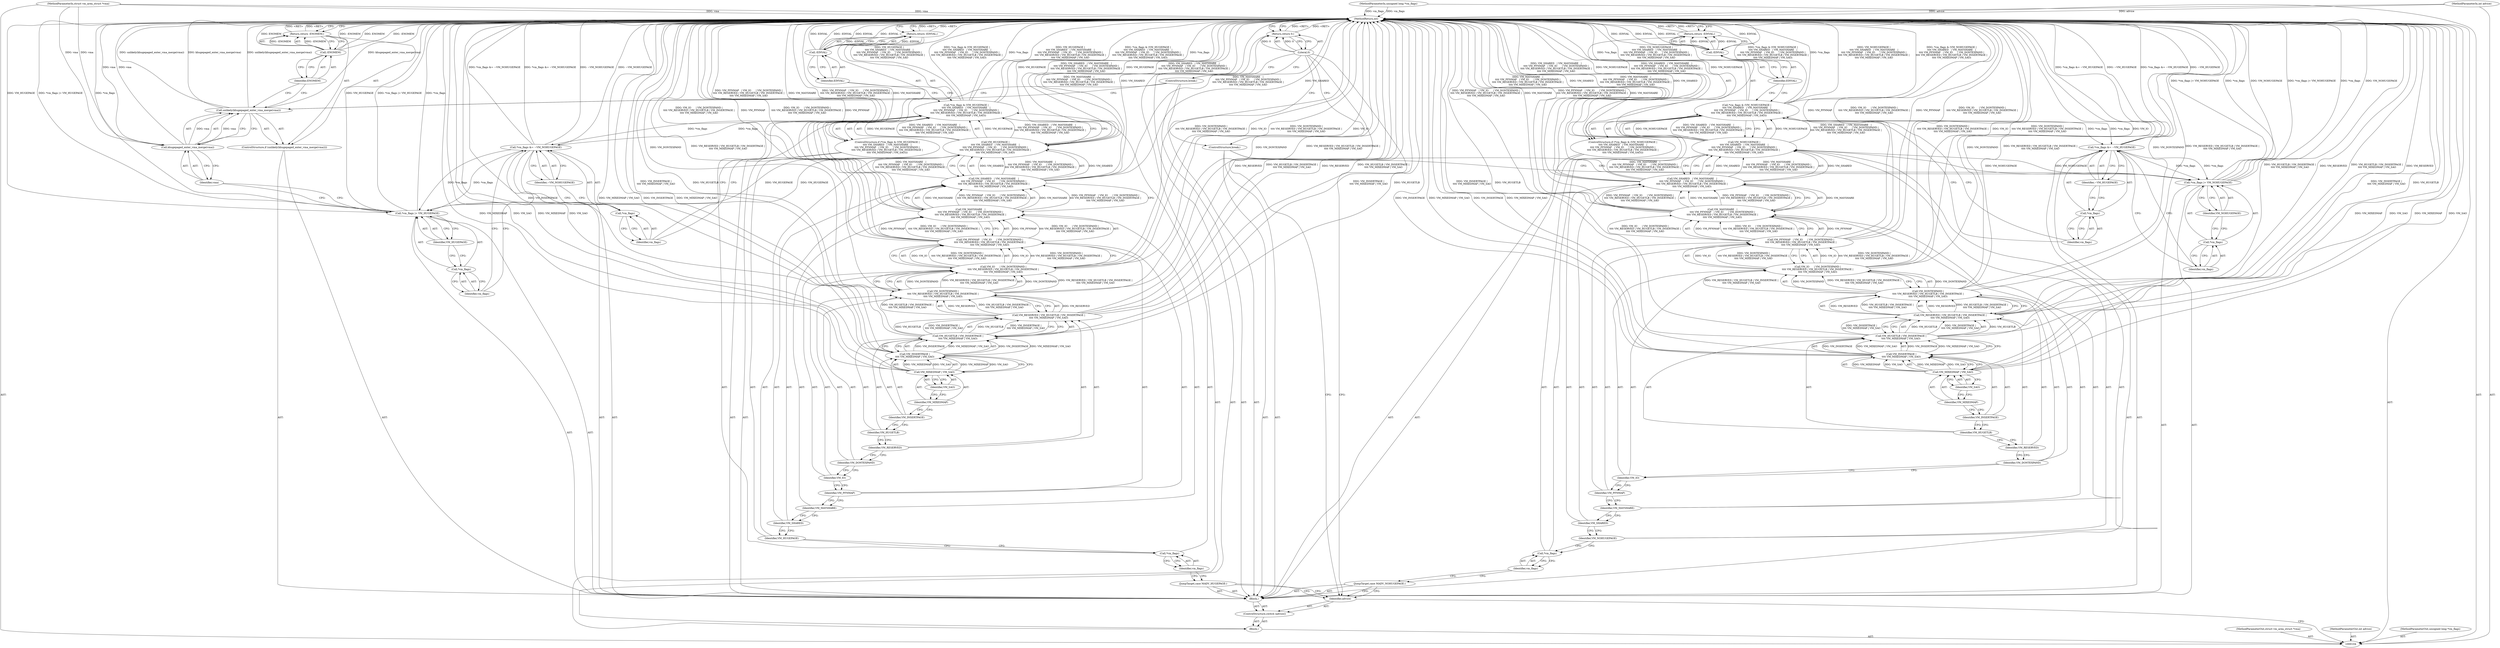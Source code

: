 digraph "1_linux_78f11a255749d09025f54d4e2df4fbcb031530e2_0" {
"1000197" [label="(MethodReturn,int)"];
"1000105" [label="(MethodParameterIn,struct vm_area_struct *vma)"];
"1000240" [label="(MethodParameterOut,struct vm_area_struct *vma)"];
"1000121" [label="(Call,VM_MAYSHARE   |\n\t\t\t\t VM_PFNMAP   | VM_IO      | VM_DONTEXPAND |\n\t\t\t\t VM_RESERVED | VM_HUGETLB | VM_INSERTPAGE |\n\t\t\t\t VM_MIXEDMAP | VM_SAO)"];
"1000122" [label="(Identifier,VM_MAYSHARE)"];
"1000119" [label="(Call,VM_SHARED   | VM_MAYSHARE   |\n\t\t\t\t VM_PFNMAP   | VM_IO      | VM_DONTEXPAND |\n\t\t\t\t VM_RESERVED | VM_HUGETLB | VM_INSERTPAGE |\n\t\t\t\t VM_MIXEDMAP | VM_SAO)"];
"1000120" [label="(Identifier,VM_SHARED)"];
"1000125" [label="(Call,VM_IO      | VM_DONTEXPAND |\n\t\t\t\t VM_RESERVED | VM_HUGETLB | VM_INSERTPAGE |\n\t\t\t\t VM_MIXEDMAP | VM_SAO)"];
"1000126" [label="(Identifier,VM_IO)"];
"1000127" [label="(Call,VM_DONTEXPAND |\n\t\t\t\t VM_RESERVED | VM_HUGETLB | VM_INSERTPAGE |\n\t\t\t\t VM_MIXEDMAP | VM_SAO)"];
"1000128" [label="(Identifier,VM_DONTEXPAND)"];
"1000123" [label="(Call,VM_PFNMAP   | VM_IO      | VM_DONTEXPAND |\n\t\t\t\t VM_RESERVED | VM_HUGETLB | VM_INSERTPAGE |\n\t\t\t\t VM_MIXEDMAP | VM_SAO)"];
"1000124" [label="(Identifier,VM_PFNMAP)"];
"1000131" [label="(Call,VM_HUGETLB | VM_INSERTPAGE |\n\t\t\t\t VM_MIXEDMAP | VM_SAO)"];
"1000132" [label="(Identifier,VM_HUGETLB)"];
"1000133" [label="(Call,VM_INSERTPAGE |\n\t\t\t\t VM_MIXEDMAP | VM_SAO)"];
"1000134" [label="(Identifier,VM_INSERTPAGE)"];
"1000129" [label="(Call,VM_RESERVED | VM_HUGETLB | VM_INSERTPAGE |\n\t\t\t\t VM_MIXEDMAP | VM_SAO)"];
"1000130" [label="(Identifier,VM_RESERVED)"];
"1000137" [label="(Identifier,VM_SAO)"];
"1000135" [label="(Call,VM_MIXEDMAP | VM_SAO)"];
"1000136" [label="(Identifier,VM_MIXEDMAP)"];
"1000139" [label="(Call,-EINVAL)"];
"1000140" [label="(Identifier,EINVAL)"];
"1000138" [label="(Return,return -EINVAL;)"];
"1000144" [label="(Identifier,~VM_NOHUGEPAGE)"];
"1000141" [label="(Call,*vm_flags &= ~VM_NOHUGEPAGE)"];
"1000142" [label="(Call,*vm_flags)"];
"1000143" [label="(Identifier,vm_flags)"];
"1000148" [label="(Identifier,VM_HUGEPAGE)"];
"1000145" [label="(Call,*vm_flags |= VM_HUGEPAGE)"];
"1000146" [label="(Call,*vm_flags)"];
"1000147" [label="(Identifier,vm_flags)"];
"1000107" [label="(MethodParameterIn,int advice)"];
"1000242" [label="(MethodParameterOut,int advice)"];
"1000106" [label="(MethodParameterIn,unsigned long *vm_flags)"];
"1000241" [label="(MethodParameterOut,unsigned long *vm_flags)"];
"1000151" [label="(Call,khugepaged_enter_vma_merge(vma))"];
"1000149" [label="(ControlStructure,if (unlikely(khugepaged_enter_vma_merge(vma))))"];
"1000152" [label="(Identifier,vma)"];
"1000150" [label="(Call,unlikely(khugepaged_enter_vma_merge(vma)))"];
"1000154" [label="(Call,-ENOMEM)"];
"1000155" [label="(Identifier,ENOMEM)"];
"1000153" [label="(Return,return -ENOMEM;)"];
"1000156" [label="(ControlStructure,break;)"];
"1000157" [label="(JumpTarget,case MADV_NOHUGEPAGE:)"];
"1000162" [label="(Call,VM_NOHUGEPAGE |\n\t\t\t\t VM_SHARED   | VM_MAYSHARE   |\n\t\t\t\t VM_PFNMAP   | VM_IO      | VM_DONTEXPAND |\n\t\t\t\t VM_RESERVED | VM_HUGETLB | VM_INSERTPAGE |\n\t\t\t\t VM_MIXEDMAP | VM_SAO)"];
"1000163" [label="(Identifier,VM_NOHUGEPAGE)"];
"1000158" [label="(ControlStructure,if (*vm_flags & (VM_NOHUGEPAGE |\n\t\t\t\t VM_SHARED   | VM_MAYSHARE   |\n\t\t\t\t VM_PFNMAP   | VM_IO      | VM_DONTEXPAND |\n\t\t\t\t VM_RESERVED | VM_HUGETLB | VM_INSERTPAGE |\n\t\t\t\t VM_MIXEDMAP | VM_SAO)))"];
"1000159" [label="(Call,*vm_flags & (VM_NOHUGEPAGE |\n\t\t\t\t VM_SHARED   | VM_MAYSHARE   |\n\t\t\t\t VM_PFNMAP   | VM_IO      | VM_DONTEXPAND |\n\t\t\t\t VM_RESERVED | VM_HUGETLB | VM_INSERTPAGE |\n\t\t\t\t VM_MIXEDMAP | VM_SAO))"];
"1000160" [label="(Call,*vm_flags)"];
"1000161" [label="(Identifier,vm_flags)"];
"1000108" [label="(Block,)"];
"1000166" [label="(Call,VM_MAYSHARE   |\n\t\t\t\t VM_PFNMAP   | VM_IO      | VM_DONTEXPAND |\n\t\t\t\t VM_RESERVED | VM_HUGETLB | VM_INSERTPAGE |\n\t\t\t\t VM_MIXEDMAP | VM_SAO)"];
"1000167" [label="(Identifier,VM_MAYSHARE)"];
"1000164" [label="(Call,VM_SHARED   | VM_MAYSHARE   |\n\t\t\t\t VM_PFNMAP   | VM_IO      | VM_DONTEXPAND |\n\t\t\t\t VM_RESERVED | VM_HUGETLB | VM_INSERTPAGE |\n\t\t\t\t VM_MIXEDMAP | VM_SAO)"];
"1000165" [label="(Identifier,VM_SHARED)"];
"1000170" [label="(Call,VM_IO      | VM_DONTEXPAND |\n\t\t\t\t VM_RESERVED | VM_HUGETLB | VM_INSERTPAGE |\n\t\t\t\t VM_MIXEDMAP | VM_SAO)"];
"1000171" [label="(Identifier,VM_IO)"];
"1000172" [label="(Call,VM_DONTEXPAND |\n\t\t\t\t VM_RESERVED | VM_HUGETLB | VM_INSERTPAGE |\n\t\t\t\t VM_MIXEDMAP | VM_SAO)"];
"1000173" [label="(Identifier,VM_DONTEXPAND)"];
"1000168" [label="(Call,VM_PFNMAP   | VM_IO      | VM_DONTEXPAND |\n\t\t\t\t VM_RESERVED | VM_HUGETLB | VM_INSERTPAGE |\n\t\t\t\t VM_MIXEDMAP | VM_SAO)"];
"1000169" [label="(Identifier,VM_PFNMAP)"];
"1000176" [label="(Call,VM_HUGETLB | VM_INSERTPAGE |\n\t\t\t\t VM_MIXEDMAP | VM_SAO)"];
"1000177" [label="(Identifier,VM_HUGETLB)"];
"1000178" [label="(Call,VM_INSERTPAGE |\n\t\t\t\t VM_MIXEDMAP | VM_SAO)"];
"1000179" [label="(Identifier,VM_INSERTPAGE)"];
"1000174" [label="(Call,VM_RESERVED | VM_HUGETLB | VM_INSERTPAGE |\n\t\t\t\t VM_MIXEDMAP | VM_SAO)"];
"1000175" [label="(Identifier,VM_RESERVED)"];
"1000182" [label="(Identifier,VM_SAO)"];
"1000180" [label="(Call,VM_MIXEDMAP | VM_SAO)"];
"1000181" [label="(Identifier,VM_MIXEDMAP)"];
"1000184" [label="(Call,-EINVAL)"];
"1000185" [label="(Identifier,EINVAL)"];
"1000183" [label="(Return,return -EINVAL;)"];
"1000189" [label="(Identifier,~VM_HUGEPAGE)"];
"1000186" [label="(Call,*vm_flags &= ~VM_HUGEPAGE)"];
"1000187" [label="(Call,*vm_flags)"];
"1000188" [label="(Identifier,vm_flags)"];
"1000193" [label="(Identifier,VM_NOHUGEPAGE)"];
"1000190" [label="(Call,*vm_flags |= VM_NOHUGEPAGE)"];
"1000191" [label="(Call,*vm_flags)"];
"1000192" [label="(Identifier,vm_flags)"];
"1000109" [label="(ControlStructure,switch (advice))"];
"1000111" [label="(Block,)"];
"1000110" [label="(Identifier,advice)"];
"1000194" [label="(ControlStructure,break;)"];
"1000195" [label="(Return,return 0;)"];
"1000196" [label="(Literal,0)"];
"1000112" [label="(JumpTarget,case MADV_HUGEPAGE:)"];
"1000117" [label="(Call,VM_HUGEPAGE |\n\t\t\t\t VM_SHARED   | VM_MAYSHARE   |\n\t\t\t\t VM_PFNMAP   | VM_IO      | VM_DONTEXPAND |\n\t\t\t\t VM_RESERVED | VM_HUGETLB | VM_INSERTPAGE |\n\t\t\t\t VM_MIXEDMAP | VM_SAO)"];
"1000118" [label="(Identifier,VM_HUGEPAGE)"];
"1000113" [label="(ControlStructure,if (*vm_flags & (VM_HUGEPAGE |\n\t\t\t\t VM_SHARED   | VM_MAYSHARE   |\n\t\t\t\t VM_PFNMAP   | VM_IO      | VM_DONTEXPAND |\n\t\t\t\t VM_RESERVED | VM_HUGETLB | VM_INSERTPAGE |\n\t\t\t\t VM_MIXEDMAP | VM_SAO)))"];
"1000114" [label="(Call,*vm_flags & (VM_HUGEPAGE |\n\t\t\t\t VM_SHARED   | VM_MAYSHARE   |\n\t\t\t\t VM_PFNMAP   | VM_IO      | VM_DONTEXPAND |\n\t\t\t\t VM_RESERVED | VM_HUGETLB | VM_INSERTPAGE |\n\t\t\t\t VM_MIXEDMAP | VM_SAO))"];
"1000115" [label="(Call,*vm_flags)"];
"1000116" [label="(Identifier,vm_flags)"];
"1000197" -> "1000104"  [label="AST: "];
"1000197" -> "1000138"  [label="CFG: "];
"1000197" -> "1000153"  [label="CFG: "];
"1000197" -> "1000183"  [label="CFG: "];
"1000197" -> "1000195"  [label="CFG: "];
"1000153" -> "1000197"  [label="DDG: <RET>"];
"1000170" -> "1000197"  [label="DDG: VM_DONTEXPAND |\n\t\t\t\t VM_RESERVED | VM_HUGETLB | VM_INSERTPAGE |\n\t\t\t\t VM_MIXEDMAP | VM_SAO"];
"1000170" -> "1000197"  [label="DDG: VM_IO"];
"1000123" -> "1000197"  [label="DDG: VM_IO      | VM_DONTEXPAND |\n\t\t\t\t VM_RESERVED | VM_HUGETLB | VM_INSERTPAGE |\n\t\t\t\t VM_MIXEDMAP | VM_SAO"];
"1000123" -> "1000197"  [label="DDG: VM_PFNMAP"];
"1000184" -> "1000197"  [label="DDG: EINVAL"];
"1000184" -> "1000197"  [label="DDG: -EINVAL"];
"1000178" -> "1000197"  [label="DDG: VM_INSERTPAGE"];
"1000178" -> "1000197"  [label="DDG: VM_MIXEDMAP | VM_SAO"];
"1000105" -> "1000197"  [label="DDG: vma"];
"1000180" -> "1000197"  [label="DDG: VM_MIXEDMAP"];
"1000180" -> "1000197"  [label="DDG: VM_SAO"];
"1000125" -> "1000197"  [label="DDG: VM_DONTEXPAND |\n\t\t\t\t VM_RESERVED | VM_HUGETLB | VM_INSERTPAGE |\n\t\t\t\t VM_MIXEDMAP | VM_SAO"];
"1000125" -> "1000197"  [label="DDG: VM_IO"];
"1000117" -> "1000197"  [label="DDG: VM_HUGEPAGE"];
"1000117" -> "1000197"  [label="DDG: VM_SHARED   | VM_MAYSHARE   |\n\t\t\t\t VM_PFNMAP   | VM_IO      | VM_DONTEXPAND |\n\t\t\t\t VM_RESERVED | VM_HUGETLB | VM_INSERTPAGE |\n\t\t\t\t VM_MIXEDMAP | VM_SAO"];
"1000131" -> "1000197"  [label="DDG: VM_INSERTPAGE |\n\t\t\t\t VM_MIXEDMAP | VM_SAO"];
"1000131" -> "1000197"  [label="DDG: VM_HUGETLB"];
"1000154" -> "1000197"  [label="DDG: -ENOMEM"];
"1000154" -> "1000197"  [label="DDG: ENOMEM"];
"1000127" -> "1000197"  [label="DDG: VM_DONTEXPAND"];
"1000127" -> "1000197"  [label="DDG: VM_RESERVED | VM_HUGETLB | VM_INSERTPAGE |\n\t\t\t\t VM_MIXEDMAP | VM_SAO"];
"1000176" -> "1000197"  [label="DDG: VM_INSERTPAGE |\n\t\t\t\t VM_MIXEDMAP | VM_SAO"];
"1000176" -> "1000197"  [label="DDG: VM_HUGETLB"];
"1000159" -> "1000197"  [label="DDG: *vm_flags & (VM_NOHUGEPAGE |\n\t\t\t\t VM_SHARED   | VM_MAYSHARE   |\n\t\t\t\t VM_PFNMAP   | VM_IO      | VM_DONTEXPAND |\n\t\t\t\t VM_RESERVED | VM_HUGETLB | VM_INSERTPAGE |\n\t\t\t\t VM_MIXEDMAP | VM_SAO)"];
"1000159" -> "1000197"  [label="DDG: *vm_flags"];
"1000159" -> "1000197"  [label="DDG: VM_NOHUGEPAGE |\n\t\t\t\t VM_SHARED   | VM_MAYSHARE   |\n\t\t\t\t VM_PFNMAP   | VM_IO      | VM_DONTEXPAND |\n\t\t\t\t VM_RESERVED | VM_HUGETLB | VM_INSERTPAGE |\n\t\t\t\t VM_MIXEDMAP | VM_SAO"];
"1000114" -> "1000197"  [label="DDG: VM_HUGEPAGE |\n\t\t\t\t VM_SHARED   | VM_MAYSHARE   |\n\t\t\t\t VM_PFNMAP   | VM_IO      | VM_DONTEXPAND |\n\t\t\t\t VM_RESERVED | VM_HUGETLB | VM_INSERTPAGE |\n\t\t\t\t VM_MIXEDMAP | VM_SAO"];
"1000114" -> "1000197"  [label="DDG: *vm_flags & (VM_HUGEPAGE |\n\t\t\t\t VM_SHARED   | VM_MAYSHARE   |\n\t\t\t\t VM_PFNMAP   | VM_IO      | VM_DONTEXPAND |\n\t\t\t\t VM_RESERVED | VM_HUGETLB | VM_INSERTPAGE |\n\t\t\t\t VM_MIXEDMAP | VM_SAO)"];
"1000114" -> "1000197"  [label="DDG: *vm_flags"];
"1000166" -> "1000197"  [label="DDG: VM_PFNMAP   | VM_IO      | VM_DONTEXPAND |\n\t\t\t\t VM_RESERVED | VM_HUGETLB | VM_INSERTPAGE |\n\t\t\t\t VM_MIXEDMAP | VM_SAO"];
"1000166" -> "1000197"  [label="DDG: VM_MAYSHARE"];
"1000129" -> "1000197"  [label="DDG: VM_RESERVED"];
"1000129" -> "1000197"  [label="DDG: VM_HUGETLB | VM_INSERTPAGE |\n\t\t\t\t VM_MIXEDMAP | VM_SAO"];
"1000162" -> "1000197"  [label="DDG: VM_SHARED   | VM_MAYSHARE   |\n\t\t\t\t VM_PFNMAP   | VM_IO      | VM_DONTEXPAND |\n\t\t\t\t VM_RESERVED | VM_HUGETLB | VM_INSERTPAGE |\n\t\t\t\t VM_MIXEDMAP | VM_SAO"];
"1000162" -> "1000197"  [label="DDG: VM_NOHUGEPAGE"];
"1000186" -> "1000197"  [label="DDG: *vm_flags &= ~VM_HUGEPAGE"];
"1000186" -> "1000197"  [label="DDG: ~VM_HUGEPAGE"];
"1000107" -> "1000197"  [label="DDG: advice"];
"1000150" -> "1000197"  [label="DDG: khugepaged_enter_vma_merge(vma)"];
"1000150" -> "1000197"  [label="DDG: unlikely(khugepaged_enter_vma_merge(vma))"];
"1000168" -> "1000197"  [label="DDG: VM_PFNMAP"];
"1000168" -> "1000197"  [label="DDG: VM_IO      | VM_DONTEXPAND |\n\t\t\t\t VM_RESERVED | VM_HUGETLB | VM_INSERTPAGE |\n\t\t\t\t VM_MIXEDMAP | VM_SAO"];
"1000190" -> "1000197"  [label="DDG: *vm_flags |= VM_NOHUGEPAGE"];
"1000190" -> "1000197"  [label="DDG: *vm_flags"];
"1000190" -> "1000197"  [label="DDG: VM_NOHUGEPAGE"];
"1000121" -> "1000197"  [label="DDG: VM_PFNMAP   | VM_IO      | VM_DONTEXPAND |\n\t\t\t\t VM_RESERVED | VM_HUGETLB | VM_INSERTPAGE |\n\t\t\t\t VM_MIXEDMAP | VM_SAO"];
"1000121" -> "1000197"  [label="DDG: VM_MAYSHARE"];
"1000141" -> "1000197"  [label="DDG: *vm_flags &= ~VM_NOHUGEPAGE"];
"1000141" -> "1000197"  [label="DDG: ~VM_NOHUGEPAGE"];
"1000139" -> "1000197"  [label="DDG: -EINVAL"];
"1000139" -> "1000197"  [label="DDG: EINVAL"];
"1000164" -> "1000197"  [label="DDG: VM_MAYSHARE   |\n\t\t\t\t VM_PFNMAP   | VM_IO      | VM_DONTEXPAND |\n\t\t\t\t VM_RESERVED | VM_HUGETLB | VM_INSERTPAGE |\n\t\t\t\t VM_MIXEDMAP | VM_SAO"];
"1000164" -> "1000197"  [label="DDG: VM_SHARED"];
"1000151" -> "1000197"  [label="DDG: vma"];
"1000133" -> "1000197"  [label="DDG: VM_INSERTPAGE"];
"1000133" -> "1000197"  [label="DDG: VM_MIXEDMAP | VM_SAO"];
"1000119" -> "1000197"  [label="DDG: VM_MAYSHARE   |\n\t\t\t\t VM_PFNMAP   | VM_IO      | VM_DONTEXPAND |\n\t\t\t\t VM_RESERVED | VM_HUGETLB | VM_INSERTPAGE |\n\t\t\t\t VM_MIXEDMAP | VM_SAO"];
"1000119" -> "1000197"  [label="DDG: VM_SHARED"];
"1000145" -> "1000197"  [label="DDG: VM_HUGEPAGE"];
"1000145" -> "1000197"  [label="DDG: *vm_flags |= VM_HUGEPAGE"];
"1000145" -> "1000197"  [label="DDG: *vm_flags"];
"1000174" -> "1000197"  [label="DDG: VM_HUGETLB | VM_INSERTPAGE |\n\t\t\t\t VM_MIXEDMAP | VM_SAO"];
"1000174" -> "1000197"  [label="DDG: VM_RESERVED"];
"1000172" -> "1000197"  [label="DDG: VM_DONTEXPAND"];
"1000172" -> "1000197"  [label="DDG: VM_RESERVED | VM_HUGETLB | VM_INSERTPAGE |\n\t\t\t\t VM_MIXEDMAP | VM_SAO"];
"1000135" -> "1000197"  [label="DDG: VM_MIXEDMAP"];
"1000135" -> "1000197"  [label="DDG: VM_SAO"];
"1000106" -> "1000197"  [label="DDG: vm_flags"];
"1000183" -> "1000197"  [label="DDG: <RET>"];
"1000138" -> "1000197"  [label="DDG: <RET>"];
"1000195" -> "1000197"  [label="DDG: <RET>"];
"1000105" -> "1000104"  [label="AST: "];
"1000105" -> "1000197"  [label="DDG: vma"];
"1000105" -> "1000151"  [label="DDG: vma"];
"1000240" -> "1000104"  [label="AST: "];
"1000121" -> "1000119"  [label="AST: "];
"1000121" -> "1000123"  [label="CFG: "];
"1000122" -> "1000121"  [label="AST: "];
"1000123" -> "1000121"  [label="AST: "];
"1000119" -> "1000121"  [label="CFG: "];
"1000121" -> "1000197"  [label="DDG: VM_PFNMAP   | VM_IO      | VM_DONTEXPAND |\n\t\t\t\t VM_RESERVED | VM_HUGETLB | VM_INSERTPAGE |\n\t\t\t\t VM_MIXEDMAP | VM_SAO"];
"1000121" -> "1000197"  [label="DDG: VM_MAYSHARE"];
"1000121" -> "1000119"  [label="DDG: VM_MAYSHARE"];
"1000121" -> "1000119"  [label="DDG: VM_PFNMAP   | VM_IO      | VM_DONTEXPAND |\n\t\t\t\t VM_RESERVED | VM_HUGETLB | VM_INSERTPAGE |\n\t\t\t\t VM_MIXEDMAP | VM_SAO"];
"1000123" -> "1000121"  [label="DDG: VM_PFNMAP"];
"1000123" -> "1000121"  [label="DDG: VM_IO      | VM_DONTEXPAND |\n\t\t\t\t VM_RESERVED | VM_HUGETLB | VM_INSERTPAGE |\n\t\t\t\t VM_MIXEDMAP | VM_SAO"];
"1000122" -> "1000121"  [label="AST: "];
"1000122" -> "1000120"  [label="CFG: "];
"1000124" -> "1000122"  [label="CFG: "];
"1000119" -> "1000117"  [label="AST: "];
"1000119" -> "1000121"  [label="CFG: "];
"1000120" -> "1000119"  [label="AST: "];
"1000121" -> "1000119"  [label="AST: "];
"1000117" -> "1000119"  [label="CFG: "];
"1000119" -> "1000197"  [label="DDG: VM_MAYSHARE   |\n\t\t\t\t VM_PFNMAP   | VM_IO      | VM_DONTEXPAND |\n\t\t\t\t VM_RESERVED | VM_HUGETLB | VM_INSERTPAGE |\n\t\t\t\t VM_MIXEDMAP | VM_SAO"];
"1000119" -> "1000197"  [label="DDG: VM_SHARED"];
"1000119" -> "1000117"  [label="DDG: VM_SHARED"];
"1000119" -> "1000117"  [label="DDG: VM_MAYSHARE   |\n\t\t\t\t VM_PFNMAP   | VM_IO      | VM_DONTEXPAND |\n\t\t\t\t VM_RESERVED | VM_HUGETLB | VM_INSERTPAGE |\n\t\t\t\t VM_MIXEDMAP | VM_SAO"];
"1000121" -> "1000119"  [label="DDG: VM_MAYSHARE"];
"1000121" -> "1000119"  [label="DDG: VM_PFNMAP   | VM_IO      | VM_DONTEXPAND |\n\t\t\t\t VM_RESERVED | VM_HUGETLB | VM_INSERTPAGE |\n\t\t\t\t VM_MIXEDMAP | VM_SAO"];
"1000120" -> "1000119"  [label="AST: "];
"1000120" -> "1000118"  [label="CFG: "];
"1000122" -> "1000120"  [label="CFG: "];
"1000125" -> "1000123"  [label="AST: "];
"1000125" -> "1000127"  [label="CFG: "];
"1000126" -> "1000125"  [label="AST: "];
"1000127" -> "1000125"  [label="AST: "];
"1000123" -> "1000125"  [label="CFG: "];
"1000125" -> "1000197"  [label="DDG: VM_DONTEXPAND |\n\t\t\t\t VM_RESERVED | VM_HUGETLB | VM_INSERTPAGE |\n\t\t\t\t VM_MIXEDMAP | VM_SAO"];
"1000125" -> "1000197"  [label="DDG: VM_IO"];
"1000125" -> "1000123"  [label="DDG: VM_IO"];
"1000125" -> "1000123"  [label="DDG: VM_DONTEXPAND |\n\t\t\t\t VM_RESERVED | VM_HUGETLB | VM_INSERTPAGE |\n\t\t\t\t VM_MIXEDMAP | VM_SAO"];
"1000127" -> "1000125"  [label="DDG: VM_DONTEXPAND"];
"1000127" -> "1000125"  [label="DDG: VM_RESERVED | VM_HUGETLB | VM_INSERTPAGE |\n\t\t\t\t VM_MIXEDMAP | VM_SAO"];
"1000126" -> "1000125"  [label="AST: "];
"1000126" -> "1000124"  [label="CFG: "];
"1000128" -> "1000126"  [label="CFG: "];
"1000127" -> "1000125"  [label="AST: "];
"1000127" -> "1000129"  [label="CFG: "];
"1000128" -> "1000127"  [label="AST: "];
"1000129" -> "1000127"  [label="AST: "];
"1000125" -> "1000127"  [label="CFG: "];
"1000127" -> "1000197"  [label="DDG: VM_DONTEXPAND"];
"1000127" -> "1000197"  [label="DDG: VM_RESERVED | VM_HUGETLB | VM_INSERTPAGE |\n\t\t\t\t VM_MIXEDMAP | VM_SAO"];
"1000127" -> "1000125"  [label="DDG: VM_DONTEXPAND"];
"1000127" -> "1000125"  [label="DDG: VM_RESERVED | VM_HUGETLB | VM_INSERTPAGE |\n\t\t\t\t VM_MIXEDMAP | VM_SAO"];
"1000129" -> "1000127"  [label="DDG: VM_RESERVED"];
"1000129" -> "1000127"  [label="DDG: VM_HUGETLB | VM_INSERTPAGE |\n\t\t\t\t VM_MIXEDMAP | VM_SAO"];
"1000128" -> "1000127"  [label="AST: "];
"1000128" -> "1000126"  [label="CFG: "];
"1000130" -> "1000128"  [label="CFG: "];
"1000123" -> "1000121"  [label="AST: "];
"1000123" -> "1000125"  [label="CFG: "];
"1000124" -> "1000123"  [label="AST: "];
"1000125" -> "1000123"  [label="AST: "];
"1000121" -> "1000123"  [label="CFG: "];
"1000123" -> "1000197"  [label="DDG: VM_IO      | VM_DONTEXPAND |\n\t\t\t\t VM_RESERVED | VM_HUGETLB | VM_INSERTPAGE |\n\t\t\t\t VM_MIXEDMAP | VM_SAO"];
"1000123" -> "1000197"  [label="DDG: VM_PFNMAP"];
"1000123" -> "1000121"  [label="DDG: VM_PFNMAP"];
"1000123" -> "1000121"  [label="DDG: VM_IO      | VM_DONTEXPAND |\n\t\t\t\t VM_RESERVED | VM_HUGETLB | VM_INSERTPAGE |\n\t\t\t\t VM_MIXEDMAP | VM_SAO"];
"1000125" -> "1000123"  [label="DDG: VM_IO"];
"1000125" -> "1000123"  [label="DDG: VM_DONTEXPAND |\n\t\t\t\t VM_RESERVED | VM_HUGETLB | VM_INSERTPAGE |\n\t\t\t\t VM_MIXEDMAP | VM_SAO"];
"1000124" -> "1000123"  [label="AST: "];
"1000124" -> "1000122"  [label="CFG: "];
"1000126" -> "1000124"  [label="CFG: "];
"1000131" -> "1000129"  [label="AST: "];
"1000131" -> "1000133"  [label="CFG: "];
"1000132" -> "1000131"  [label="AST: "];
"1000133" -> "1000131"  [label="AST: "];
"1000129" -> "1000131"  [label="CFG: "];
"1000131" -> "1000197"  [label="DDG: VM_INSERTPAGE |\n\t\t\t\t VM_MIXEDMAP | VM_SAO"];
"1000131" -> "1000197"  [label="DDG: VM_HUGETLB"];
"1000131" -> "1000129"  [label="DDG: VM_HUGETLB"];
"1000131" -> "1000129"  [label="DDG: VM_INSERTPAGE |\n\t\t\t\t VM_MIXEDMAP | VM_SAO"];
"1000133" -> "1000131"  [label="DDG: VM_INSERTPAGE"];
"1000133" -> "1000131"  [label="DDG: VM_MIXEDMAP | VM_SAO"];
"1000132" -> "1000131"  [label="AST: "];
"1000132" -> "1000130"  [label="CFG: "];
"1000134" -> "1000132"  [label="CFG: "];
"1000133" -> "1000131"  [label="AST: "];
"1000133" -> "1000135"  [label="CFG: "];
"1000134" -> "1000133"  [label="AST: "];
"1000135" -> "1000133"  [label="AST: "];
"1000131" -> "1000133"  [label="CFG: "];
"1000133" -> "1000197"  [label="DDG: VM_INSERTPAGE"];
"1000133" -> "1000197"  [label="DDG: VM_MIXEDMAP | VM_SAO"];
"1000133" -> "1000131"  [label="DDG: VM_INSERTPAGE"];
"1000133" -> "1000131"  [label="DDG: VM_MIXEDMAP | VM_SAO"];
"1000135" -> "1000133"  [label="DDG: VM_MIXEDMAP"];
"1000135" -> "1000133"  [label="DDG: VM_SAO"];
"1000134" -> "1000133"  [label="AST: "];
"1000134" -> "1000132"  [label="CFG: "];
"1000136" -> "1000134"  [label="CFG: "];
"1000129" -> "1000127"  [label="AST: "];
"1000129" -> "1000131"  [label="CFG: "];
"1000130" -> "1000129"  [label="AST: "];
"1000131" -> "1000129"  [label="AST: "];
"1000127" -> "1000129"  [label="CFG: "];
"1000129" -> "1000197"  [label="DDG: VM_RESERVED"];
"1000129" -> "1000197"  [label="DDG: VM_HUGETLB | VM_INSERTPAGE |\n\t\t\t\t VM_MIXEDMAP | VM_SAO"];
"1000129" -> "1000127"  [label="DDG: VM_RESERVED"];
"1000129" -> "1000127"  [label="DDG: VM_HUGETLB | VM_INSERTPAGE |\n\t\t\t\t VM_MIXEDMAP | VM_SAO"];
"1000131" -> "1000129"  [label="DDG: VM_HUGETLB"];
"1000131" -> "1000129"  [label="DDG: VM_INSERTPAGE |\n\t\t\t\t VM_MIXEDMAP | VM_SAO"];
"1000130" -> "1000129"  [label="AST: "];
"1000130" -> "1000128"  [label="CFG: "];
"1000132" -> "1000130"  [label="CFG: "];
"1000137" -> "1000135"  [label="AST: "];
"1000137" -> "1000136"  [label="CFG: "];
"1000135" -> "1000137"  [label="CFG: "];
"1000135" -> "1000133"  [label="AST: "];
"1000135" -> "1000137"  [label="CFG: "];
"1000136" -> "1000135"  [label="AST: "];
"1000137" -> "1000135"  [label="AST: "];
"1000133" -> "1000135"  [label="CFG: "];
"1000135" -> "1000197"  [label="DDG: VM_MIXEDMAP"];
"1000135" -> "1000197"  [label="DDG: VM_SAO"];
"1000135" -> "1000133"  [label="DDG: VM_MIXEDMAP"];
"1000135" -> "1000133"  [label="DDG: VM_SAO"];
"1000136" -> "1000135"  [label="AST: "];
"1000136" -> "1000134"  [label="CFG: "];
"1000137" -> "1000136"  [label="CFG: "];
"1000139" -> "1000138"  [label="AST: "];
"1000139" -> "1000140"  [label="CFG: "];
"1000140" -> "1000139"  [label="AST: "];
"1000138" -> "1000139"  [label="CFG: "];
"1000139" -> "1000197"  [label="DDG: -EINVAL"];
"1000139" -> "1000197"  [label="DDG: EINVAL"];
"1000139" -> "1000138"  [label="DDG: -EINVAL"];
"1000140" -> "1000139"  [label="AST: "];
"1000140" -> "1000114"  [label="CFG: "];
"1000139" -> "1000140"  [label="CFG: "];
"1000138" -> "1000113"  [label="AST: "];
"1000138" -> "1000139"  [label="CFG: "];
"1000139" -> "1000138"  [label="AST: "];
"1000197" -> "1000138"  [label="CFG: "];
"1000138" -> "1000197"  [label="DDG: <RET>"];
"1000139" -> "1000138"  [label="DDG: -EINVAL"];
"1000144" -> "1000141"  [label="AST: "];
"1000144" -> "1000142"  [label="CFG: "];
"1000141" -> "1000144"  [label="CFG: "];
"1000141" -> "1000111"  [label="AST: "];
"1000141" -> "1000144"  [label="CFG: "];
"1000142" -> "1000141"  [label="AST: "];
"1000144" -> "1000141"  [label="AST: "];
"1000147" -> "1000141"  [label="CFG: "];
"1000141" -> "1000197"  [label="DDG: *vm_flags &= ~VM_NOHUGEPAGE"];
"1000141" -> "1000197"  [label="DDG: ~VM_NOHUGEPAGE"];
"1000114" -> "1000141"  [label="DDG: *vm_flags"];
"1000141" -> "1000145"  [label="DDG: *vm_flags"];
"1000142" -> "1000141"  [label="AST: "];
"1000142" -> "1000143"  [label="CFG: "];
"1000143" -> "1000142"  [label="AST: "];
"1000144" -> "1000142"  [label="CFG: "];
"1000143" -> "1000142"  [label="AST: "];
"1000143" -> "1000114"  [label="CFG: "];
"1000142" -> "1000143"  [label="CFG: "];
"1000148" -> "1000145"  [label="AST: "];
"1000148" -> "1000146"  [label="CFG: "];
"1000145" -> "1000148"  [label="CFG: "];
"1000145" -> "1000111"  [label="AST: "];
"1000145" -> "1000148"  [label="CFG: "];
"1000146" -> "1000145"  [label="AST: "];
"1000148" -> "1000145"  [label="AST: "];
"1000152" -> "1000145"  [label="CFG: "];
"1000145" -> "1000197"  [label="DDG: VM_HUGEPAGE"];
"1000145" -> "1000197"  [label="DDG: *vm_flags |= VM_HUGEPAGE"];
"1000145" -> "1000197"  [label="DDG: *vm_flags"];
"1000141" -> "1000145"  [label="DDG: *vm_flags"];
"1000117" -> "1000145"  [label="DDG: VM_HUGEPAGE"];
"1000146" -> "1000145"  [label="AST: "];
"1000146" -> "1000147"  [label="CFG: "];
"1000147" -> "1000146"  [label="AST: "];
"1000148" -> "1000146"  [label="CFG: "];
"1000147" -> "1000146"  [label="AST: "];
"1000147" -> "1000141"  [label="CFG: "];
"1000146" -> "1000147"  [label="CFG: "];
"1000107" -> "1000104"  [label="AST: "];
"1000107" -> "1000197"  [label="DDG: advice"];
"1000242" -> "1000104"  [label="AST: "];
"1000106" -> "1000104"  [label="AST: "];
"1000106" -> "1000197"  [label="DDG: vm_flags"];
"1000241" -> "1000104"  [label="AST: "];
"1000151" -> "1000150"  [label="AST: "];
"1000151" -> "1000152"  [label="CFG: "];
"1000152" -> "1000151"  [label="AST: "];
"1000150" -> "1000151"  [label="CFG: "];
"1000151" -> "1000197"  [label="DDG: vma"];
"1000151" -> "1000150"  [label="DDG: vma"];
"1000105" -> "1000151"  [label="DDG: vma"];
"1000149" -> "1000111"  [label="AST: "];
"1000150" -> "1000149"  [label="AST: "];
"1000153" -> "1000149"  [label="AST: "];
"1000152" -> "1000151"  [label="AST: "];
"1000152" -> "1000145"  [label="CFG: "];
"1000151" -> "1000152"  [label="CFG: "];
"1000150" -> "1000149"  [label="AST: "];
"1000150" -> "1000151"  [label="CFG: "];
"1000151" -> "1000150"  [label="AST: "];
"1000155" -> "1000150"  [label="CFG: "];
"1000156" -> "1000150"  [label="CFG: "];
"1000150" -> "1000197"  [label="DDG: khugepaged_enter_vma_merge(vma)"];
"1000150" -> "1000197"  [label="DDG: unlikely(khugepaged_enter_vma_merge(vma))"];
"1000151" -> "1000150"  [label="DDG: vma"];
"1000154" -> "1000153"  [label="AST: "];
"1000154" -> "1000155"  [label="CFG: "];
"1000155" -> "1000154"  [label="AST: "];
"1000153" -> "1000154"  [label="CFG: "];
"1000154" -> "1000197"  [label="DDG: -ENOMEM"];
"1000154" -> "1000197"  [label="DDG: ENOMEM"];
"1000154" -> "1000153"  [label="DDG: -ENOMEM"];
"1000155" -> "1000154"  [label="AST: "];
"1000155" -> "1000150"  [label="CFG: "];
"1000154" -> "1000155"  [label="CFG: "];
"1000153" -> "1000149"  [label="AST: "];
"1000153" -> "1000154"  [label="CFG: "];
"1000154" -> "1000153"  [label="AST: "];
"1000197" -> "1000153"  [label="CFG: "];
"1000153" -> "1000197"  [label="DDG: <RET>"];
"1000154" -> "1000153"  [label="DDG: -ENOMEM"];
"1000156" -> "1000111"  [label="AST: "];
"1000156" -> "1000150"  [label="CFG: "];
"1000196" -> "1000156"  [label="CFG: "];
"1000157" -> "1000111"  [label="AST: "];
"1000157" -> "1000110"  [label="CFG: "];
"1000161" -> "1000157"  [label="CFG: "];
"1000162" -> "1000159"  [label="AST: "];
"1000162" -> "1000164"  [label="CFG: "];
"1000163" -> "1000162"  [label="AST: "];
"1000164" -> "1000162"  [label="AST: "];
"1000159" -> "1000162"  [label="CFG: "];
"1000162" -> "1000197"  [label="DDG: VM_SHARED   | VM_MAYSHARE   |\n\t\t\t\t VM_PFNMAP   | VM_IO      | VM_DONTEXPAND |\n\t\t\t\t VM_RESERVED | VM_HUGETLB | VM_INSERTPAGE |\n\t\t\t\t VM_MIXEDMAP | VM_SAO"];
"1000162" -> "1000197"  [label="DDG: VM_NOHUGEPAGE"];
"1000162" -> "1000159"  [label="DDG: VM_NOHUGEPAGE"];
"1000162" -> "1000159"  [label="DDG: VM_SHARED   | VM_MAYSHARE   |\n\t\t\t\t VM_PFNMAP   | VM_IO      | VM_DONTEXPAND |\n\t\t\t\t VM_RESERVED | VM_HUGETLB | VM_INSERTPAGE |\n\t\t\t\t VM_MIXEDMAP | VM_SAO"];
"1000164" -> "1000162"  [label="DDG: VM_SHARED"];
"1000164" -> "1000162"  [label="DDG: VM_MAYSHARE   |\n\t\t\t\t VM_PFNMAP   | VM_IO      | VM_DONTEXPAND |\n\t\t\t\t VM_RESERVED | VM_HUGETLB | VM_INSERTPAGE |\n\t\t\t\t VM_MIXEDMAP | VM_SAO"];
"1000162" -> "1000190"  [label="DDG: VM_NOHUGEPAGE"];
"1000163" -> "1000162"  [label="AST: "];
"1000163" -> "1000160"  [label="CFG: "];
"1000165" -> "1000163"  [label="CFG: "];
"1000158" -> "1000111"  [label="AST: "];
"1000159" -> "1000158"  [label="AST: "];
"1000183" -> "1000158"  [label="AST: "];
"1000159" -> "1000158"  [label="AST: "];
"1000159" -> "1000162"  [label="CFG: "];
"1000160" -> "1000159"  [label="AST: "];
"1000162" -> "1000159"  [label="AST: "];
"1000185" -> "1000159"  [label="CFG: "];
"1000188" -> "1000159"  [label="CFG: "];
"1000159" -> "1000197"  [label="DDG: *vm_flags & (VM_NOHUGEPAGE |\n\t\t\t\t VM_SHARED   | VM_MAYSHARE   |\n\t\t\t\t VM_PFNMAP   | VM_IO      | VM_DONTEXPAND |\n\t\t\t\t VM_RESERVED | VM_HUGETLB | VM_INSERTPAGE |\n\t\t\t\t VM_MIXEDMAP | VM_SAO)"];
"1000159" -> "1000197"  [label="DDG: *vm_flags"];
"1000159" -> "1000197"  [label="DDG: VM_NOHUGEPAGE |\n\t\t\t\t VM_SHARED   | VM_MAYSHARE   |\n\t\t\t\t VM_PFNMAP   | VM_IO      | VM_DONTEXPAND |\n\t\t\t\t VM_RESERVED | VM_HUGETLB | VM_INSERTPAGE |\n\t\t\t\t VM_MIXEDMAP | VM_SAO"];
"1000162" -> "1000159"  [label="DDG: VM_NOHUGEPAGE"];
"1000162" -> "1000159"  [label="DDG: VM_SHARED   | VM_MAYSHARE   |\n\t\t\t\t VM_PFNMAP   | VM_IO      | VM_DONTEXPAND |\n\t\t\t\t VM_RESERVED | VM_HUGETLB | VM_INSERTPAGE |\n\t\t\t\t VM_MIXEDMAP | VM_SAO"];
"1000159" -> "1000186"  [label="DDG: *vm_flags"];
"1000160" -> "1000159"  [label="AST: "];
"1000160" -> "1000161"  [label="CFG: "];
"1000161" -> "1000160"  [label="AST: "];
"1000163" -> "1000160"  [label="CFG: "];
"1000161" -> "1000160"  [label="AST: "];
"1000161" -> "1000157"  [label="CFG: "];
"1000160" -> "1000161"  [label="CFG: "];
"1000108" -> "1000104"  [label="AST: "];
"1000109" -> "1000108"  [label="AST: "];
"1000195" -> "1000108"  [label="AST: "];
"1000166" -> "1000164"  [label="AST: "];
"1000166" -> "1000168"  [label="CFG: "];
"1000167" -> "1000166"  [label="AST: "];
"1000168" -> "1000166"  [label="AST: "];
"1000164" -> "1000166"  [label="CFG: "];
"1000166" -> "1000197"  [label="DDG: VM_PFNMAP   | VM_IO      | VM_DONTEXPAND |\n\t\t\t\t VM_RESERVED | VM_HUGETLB | VM_INSERTPAGE |\n\t\t\t\t VM_MIXEDMAP | VM_SAO"];
"1000166" -> "1000197"  [label="DDG: VM_MAYSHARE"];
"1000166" -> "1000164"  [label="DDG: VM_MAYSHARE"];
"1000166" -> "1000164"  [label="DDG: VM_PFNMAP   | VM_IO      | VM_DONTEXPAND |\n\t\t\t\t VM_RESERVED | VM_HUGETLB | VM_INSERTPAGE |\n\t\t\t\t VM_MIXEDMAP | VM_SAO"];
"1000168" -> "1000166"  [label="DDG: VM_PFNMAP"];
"1000168" -> "1000166"  [label="DDG: VM_IO      | VM_DONTEXPAND |\n\t\t\t\t VM_RESERVED | VM_HUGETLB | VM_INSERTPAGE |\n\t\t\t\t VM_MIXEDMAP | VM_SAO"];
"1000167" -> "1000166"  [label="AST: "];
"1000167" -> "1000165"  [label="CFG: "];
"1000169" -> "1000167"  [label="CFG: "];
"1000164" -> "1000162"  [label="AST: "];
"1000164" -> "1000166"  [label="CFG: "];
"1000165" -> "1000164"  [label="AST: "];
"1000166" -> "1000164"  [label="AST: "];
"1000162" -> "1000164"  [label="CFG: "];
"1000164" -> "1000197"  [label="DDG: VM_MAYSHARE   |\n\t\t\t\t VM_PFNMAP   | VM_IO      | VM_DONTEXPAND |\n\t\t\t\t VM_RESERVED | VM_HUGETLB | VM_INSERTPAGE |\n\t\t\t\t VM_MIXEDMAP | VM_SAO"];
"1000164" -> "1000197"  [label="DDG: VM_SHARED"];
"1000164" -> "1000162"  [label="DDG: VM_SHARED"];
"1000164" -> "1000162"  [label="DDG: VM_MAYSHARE   |\n\t\t\t\t VM_PFNMAP   | VM_IO      | VM_DONTEXPAND |\n\t\t\t\t VM_RESERVED | VM_HUGETLB | VM_INSERTPAGE |\n\t\t\t\t VM_MIXEDMAP | VM_SAO"];
"1000166" -> "1000164"  [label="DDG: VM_MAYSHARE"];
"1000166" -> "1000164"  [label="DDG: VM_PFNMAP   | VM_IO      | VM_DONTEXPAND |\n\t\t\t\t VM_RESERVED | VM_HUGETLB | VM_INSERTPAGE |\n\t\t\t\t VM_MIXEDMAP | VM_SAO"];
"1000165" -> "1000164"  [label="AST: "];
"1000165" -> "1000163"  [label="CFG: "];
"1000167" -> "1000165"  [label="CFG: "];
"1000170" -> "1000168"  [label="AST: "];
"1000170" -> "1000172"  [label="CFG: "];
"1000171" -> "1000170"  [label="AST: "];
"1000172" -> "1000170"  [label="AST: "];
"1000168" -> "1000170"  [label="CFG: "];
"1000170" -> "1000197"  [label="DDG: VM_DONTEXPAND |\n\t\t\t\t VM_RESERVED | VM_HUGETLB | VM_INSERTPAGE |\n\t\t\t\t VM_MIXEDMAP | VM_SAO"];
"1000170" -> "1000197"  [label="DDG: VM_IO"];
"1000170" -> "1000168"  [label="DDG: VM_IO"];
"1000170" -> "1000168"  [label="DDG: VM_DONTEXPAND |\n\t\t\t\t VM_RESERVED | VM_HUGETLB | VM_INSERTPAGE |\n\t\t\t\t VM_MIXEDMAP | VM_SAO"];
"1000172" -> "1000170"  [label="DDG: VM_DONTEXPAND"];
"1000172" -> "1000170"  [label="DDG: VM_RESERVED | VM_HUGETLB | VM_INSERTPAGE |\n\t\t\t\t VM_MIXEDMAP | VM_SAO"];
"1000171" -> "1000170"  [label="AST: "];
"1000171" -> "1000169"  [label="CFG: "];
"1000173" -> "1000171"  [label="CFG: "];
"1000172" -> "1000170"  [label="AST: "];
"1000172" -> "1000174"  [label="CFG: "];
"1000173" -> "1000172"  [label="AST: "];
"1000174" -> "1000172"  [label="AST: "];
"1000170" -> "1000172"  [label="CFG: "];
"1000172" -> "1000197"  [label="DDG: VM_DONTEXPAND"];
"1000172" -> "1000197"  [label="DDG: VM_RESERVED | VM_HUGETLB | VM_INSERTPAGE |\n\t\t\t\t VM_MIXEDMAP | VM_SAO"];
"1000172" -> "1000170"  [label="DDG: VM_DONTEXPAND"];
"1000172" -> "1000170"  [label="DDG: VM_RESERVED | VM_HUGETLB | VM_INSERTPAGE |\n\t\t\t\t VM_MIXEDMAP | VM_SAO"];
"1000174" -> "1000172"  [label="DDG: VM_RESERVED"];
"1000174" -> "1000172"  [label="DDG: VM_HUGETLB | VM_INSERTPAGE |\n\t\t\t\t VM_MIXEDMAP | VM_SAO"];
"1000173" -> "1000172"  [label="AST: "];
"1000173" -> "1000171"  [label="CFG: "];
"1000175" -> "1000173"  [label="CFG: "];
"1000168" -> "1000166"  [label="AST: "];
"1000168" -> "1000170"  [label="CFG: "];
"1000169" -> "1000168"  [label="AST: "];
"1000170" -> "1000168"  [label="AST: "];
"1000166" -> "1000168"  [label="CFG: "];
"1000168" -> "1000197"  [label="DDG: VM_PFNMAP"];
"1000168" -> "1000197"  [label="DDG: VM_IO      | VM_DONTEXPAND |\n\t\t\t\t VM_RESERVED | VM_HUGETLB | VM_INSERTPAGE |\n\t\t\t\t VM_MIXEDMAP | VM_SAO"];
"1000168" -> "1000166"  [label="DDG: VM_PFNMAP"];
"1000168" -> "1000166"  [label="DDG: VM_IO      | VM_DONTEXPAND |\n\t\t\t\t VM_RESERVED | VM_HUGETLB | VM_INSERTPAGE |\n\t\t\t\t VM_MIXEDMAP | VM_SAO"];
"1000170" -> "1000168"  [label="DDG: VM_IO"];
"1000170" -> "1000168"  [label="DDG: VM_DONTEXPAND |\n\t\t\t\t VM_RESERVED | VM_HUGETLB | VM_INSERTPAGE |\n\t\t\t\t VM_MIXEDMAP | VM_SAO"];
"1000169" -> "1000168"  [label="AST: "];
"1000169" -> "1000167"  [label="CFG: "];
"1000171" -> "1000169"  [label="CFG: "];
"1000176" -> "1000174"  [label="AST: "];
"1000176" -> "1000178"  [label="CFG: "];
"1000177" -> "1000176"  [label="AST: "];
"1000178" -> "1000176"  [label="AST: "];
"1000174" -> "1000176"  [label="CFG: "];
"1000176" -> "1000197"  [label="DDG: VM_INSERTPAGE |\n\t\t\t\t VM_MIXEDMAP | VM_SAO"];
"1000176" -> "1000197"  [label="DDG: VM_HUGETLB"];
"1000176" -> "1000174"  [label="DDG: VM_HUGETLB"];
"1000176" -> "1000174"  [label="DDG: VM_INSERTPAGE |\n\t\t\t\t VM_MIXEDMAP | VM_SAO"];
"1000178" -> "1000176"  [label="DDG: VM_INSERTPAGE"];
"1000178" -> "1000176"  [label="DDG: VM_MIXEDMAP | VM_SAO"];
"1000177" -> "1000176"  [label="AST: "];
"1000177" -> "1000175"  [label="CFG: "];
"1000179" -> "1000177"  [label="CFG: "];
"1000178" -> "1000176"  [label="AST: "];
"1000178" -> "1000180"  [label="CFG: "];
"1000179" -> "1000178"  [label="AST: "];
"1000180" -> "1000178"  [label="AST: "];
"1000176" -> "1000178"  [label="CFG: "];
"1000178" -> "1000197"  [label="DDG: VM_INSERTPAGE"];
"1000178" -> "1000197"  [label="DDG: VM_MIXEDMAP | VM_SAO"];
"1000178" -> "1000176"  [label="DDG: VM_INSERTPAGE"];
"1000178" -> "1000176"  [label="DDG: VM_MIXEDMAP | VM_SAO"];
"1000180" -> "1000178"  [label="DDG: VM_MIXEDMAP"];
"1000180" -> "1000178"  [label="DDG: VM_SAO"];
"1000179" -> "1000178"  [label="AST: "];
"1000179" -> "1000177"  [label="CFG: "];
"1000181" -> "1000179"  [label="CFG: "];
"1000174" -> "1000172"  [label="AST: "];
"1000174" -> "1000176"  [label="CFG: "];
"1000175" -> "1000174"  [label="AST: "];
"1000176" -> "1000174"  [label="AST: "];
"1000172" -> "1000174"  [label="CFG: "];
"1000174" -> "1000197"  [label="DDG: VM_HUGETLB | VM_INSERTPAGE |\n\t\t\t\t VM_MIXEDMAP | VM_SAO"];
"1000174" -> "1000197"  [label="DDG: VM_RESERVED"];
"1000174" -> "1000172"  [label="DDG: VM_RESERVED"];
"1000174" -> "1000172"  [label="DDG: VM_HUGETLB | VM_INSERTPAGE |\n\t\t\t\t VM_MIXEDMAP | VM_SAO"];
"1000176" -> "1000174"  [label="DDG: VM_HUGETLB"];
"1000176" -> "1000174"  [label="DDG: VM_INSERTPAGE |\n\t\t\t\t VM_MIXEDMAP | VM_SAO"];
"1000175" -> "1000174"  [label="AST: "];
"1000175" -> "1000173"  [label="CFG: "];
"1000177" -> "1000175"  [label="CFG: "];
"1000182" -> "1000180"  [label="AST: "];
"1000182" -> "1000181"  [label="CFG: "];
"1000180" -> "1000182"  [label="CFG: "];
"1000180" -> "1000178"  [label="AST: "];
"1000180" -> "1000182"  [label="CFG: "];
"1000181" -> "1000180"  [label="AST: "];
"1000182" -> "1000180"  [label="AST: "];
"1000178" -> "1000180"  [label="CFG: "];
"1000180" -> "1000197"  [label="DDG: VM_MIXEDMAP"];
"1000180" -> "1000197"  [label="DDG: VM_SAO"];
"1000180" -> "1000178"  [label="DDG: VM_MIXEDMAP"];
"1000180" -> "1000178"  [label="DDG: VM_SAO"];
"1000181" -> "1000180"  [label="AST: "];
"1000181" -> "1000179"  [label="CFG: "];
"1000182" -> "1000181"  [label="CFG: "];
"1000184" -> "1000183"  [label="AST: "];
"1000184" -> "1000185"  [label="CFG: "];
"1000185" -> "1000184"  [label="AST: "];
"1000183" -> "1000184"  [label="CFG: "];
"1000184" -> "1000197"  [label="DDG: EINVAL"];
"1000184" -> "1000197"  [label="DDG: -EINVAL"];
"1000184" -> "1000183"  [label="DDG: -EINVAL"];
"1000185" -> "1000184"  [label="AST: "];
"1000185" -> "1000159"  [label="CFG: "];
"1000184" -> "1000185"  [label="CFG: "];
"1000183" -> "1000158"  [label="AST: "];
"1000183" -> "1000184"  [label="CFG: "];
"1000184" -> "1000183"  [label="AST: "];
"1000197" -> "1000183"  [label="CFG: "];
"1000183" -> "1000197"  [label="DDG: <RET>"];
"1000184" -> "1000183"  [label="DDG: -EINVAL"];
"1000189" -> "1000186"  [label="AST: "];
"1000189" -> "1000187"  [label="CFG: "];
"1000186" -> "1000189"  [label="CFG: "];
"1000186" -> "1000111"  [label="AST: "];
"1000186" -> "1000189"  [label="CFG: "];
"1000187" -> "1000186"  [label="AST: "];
"1000189" -> "1000186"  [label="AST: "];
"1000192" -> "1000186"  [label="CFG: "];
"1000186" -> "1000197"  [label="DDG: *vm_flags &= ~VM_HUGEPAGE"];
"1000186" -> "1000197"  [label="DDG: ~VM_HUGEPAGE"];
"1000159" -> "1000186"  [label="DDG: *vm_flags"];
"1000186" -> "1000190"  [label="DDG: *vm_flags"];
"1000187" -> "1000186"  [label="AST: "];
"1000187" -> "1000188"  [label="CFG: "];
"1000188" -> "1000187"  [label="AST: "];
"1000189" -> "1000187"  [label="CFG: "];
"1000188" -> "1000187"  [label="AST: "];
"1000188" -> "1000159"  [label="CFG: "];
"1000187" -> "1000188"  [label="CFG: "];
"1000193" -> "1000190"  [label="AST: "];
"1000193" -> "1000191"  [label="CFG: "];
"1000190" -> "1000193"  [label="CFG: "];
"1000190" -> "1000111"  [label="AST: "];
"1000190" -> "1000193"  [label="CFG: "];
"1000191" -> "1000190"  [label="AST: "];
"1000193" -> "1000190"  [label="AST: "];
"1000194" -> "1000190"  [label="CFG: "];
"1000190" -> "1000197"  [label="DDG: *vm_flags |= VM_NOHUGEPAGE"];
"1000190" -> "1000197"  [label="DDG: *vm_flags"];
"1000190" -> "1000197"  [label="DDG: VM_NOHUGEPAGE"];
"1000186" -> "1000190"  [label="DDG: *vm_flags"];
"1000162" -> "1000190"  [label="DDG: VM_NOHUGEPAGE"];
"1000191" -> "1000190"  [label="AST: "];
"1000191" -> "1000192"  [label="CFG: "];
"1000192" -> "1000191"  [label="AST: "];
"1000193" -> "1000191"  [label="CFG: "];
"1000192" -> "1000191"  [label="AST: "];
"1000192" -> "1000186"  [label="CFG: "];
"1000191" -> "1000192"  [label="CFG: "];
"1000109" -> "1000108"  [label="AST: "];
"1000110" -> "1000109"  [label="AST: "];
"1000111" -> "1000109"  [label="AST: "];
"1000111" -> "1000109"  [label="AST: "];
"1000112" -> "1000111"  [label="AST: "];
"1000113" -> "1000111"  [label="AST: "];
"1000141" -> "1000111"  [label="AST: "];
"1000145" -> "1000111"  [label="AST: "];
"1000149" -> "1000111"  [label="AST: "];
"1000156" -> "1000111"  [label="AST: "];
"1000157" -> "1000111"  [label="AST: "];
"1000158" -> "1000111"  [label="AST: "];
"1000186" -> "1000111"  [label="AST: "];
"1000190" -> "1000111"  [label="AST: "];
"1000194" -> "1000111"  [label="AST: "];
"1000110" -> "1000109"  [label="AST: "];
"1000110" -> "1000104"  [label="CFG: "];
"1000112" -> "1000110"  [label="CFG: "];
"1000157" -> "1000110"  [label="CFG: "];
"1000196" -> "1000110"  [label="CFG: "];
"1000194" -> "1000111"  [label="AST: "];
"1000194" -> "1000190"  [label="CFG: "];
"1000196" -> "1000194"  [label="CFG: "];
"1000195" -> "1000108"  [label="AST: "];
"1000195" -> "1000196"  [label="CFG: "];
"1000196" -> "1000195"  [label="AST: "];
"1000197" -> "1000195"  [label="CFG: "];
"1000195" -> "1000197"  [label="DDG: <RET>"];
"1000196" -> "1000195"  [label="DDG: 0"];
"1000196" -> "1000195"  [label="AST: "];
"1000196" -> "1000110"  [label="CFG: "];
"1000196" -> "1000156"  [label="CFG: "];
"1000196" -> "1000194"  [label="CFG: "];
"1000195" -> "1000196"  [label="CFG: "];
"1000196" -> "1000195"  [label="DDG: 0"];
"1000112" -> "1000111"  [label="AST: "];
"1000112" -> "1000110"  [label="CFG: "];
"1000116" -> "1000112"  [label="CFG: "];
"1000117" -> "1000114"  [label="AST: "];
"1000117" -> "1000119"  [label="CFG: "];
"1000118" -> "1000117"  [label="AST: "];
"1000119" -> "1000117"  [label="AST: "];
"1000114" -> "1000117"  [label="CFG: "];
"1000117" -> "1000197"  [label="DDG: VM_HUGEPAGE"];
"1000117" -> "1000197"  [label="DDG: VM_SHARED   | VM_MAYSHARE   |\n\t\t\t\t VM_PFNMAP   | VM_IO      | VM_DONTEXPAND |\n\t\t\t\t VM_RESERVED | VM_HUGETLB | VM_INSERTPAGE |\n\t\t\t\t VM_MIXEDMAP | VM_SAO"];
"1000117" -> "1000114"  [label="DDG: VM_HUGEPAGE"];
"1000117" -> "1000114"  [label="DDG: VM_SHARED   | VM_MAYSHARE   |\n\t\t\t\t VM_PFNMAP   | VM_IO      | VM_DONTEXPAND |\n\t\t\t\t VM_RESERVED | VM_HUGETLB | VM_INSERTPAGE |\n\t\t\t\t VM_MIXEDMAP | VM_SAO"];
"1000119" -> "1000117"  [label="DDG: VM_SHARED"];
"1000119" -> "1000117"  [label="DDG: VM_MAYSHARE   |\n\t\t\t\t VM_PFNMAP   | VM_IO      | VM_DONTEXPAND |\n\t\t\t\t VM_RESERVED | VM_HUGETLB | VM_INSERTPAGE |\n\t\t\t\t VM_MIXEDMAP | VM_SAO"];
"1000117" -> "1000145"  [label="DDG: VM_HUGEPAGE"];
"1000118" -> "1000117"  [label="AST: "];
"1000118" -> "1000115"  [label="CFG: "];
"1000120" -> "1000118"  [label="CFG: "];
"1000113" -> "1000111"  [label="AST: "];
"1000114" -> "1000113"  [label="AST: "];
"1000138" -> "1000113"  [label="AST: "];
"1000114" -> "1000113"  [label="AST: "];
"1000114" -> "1000117"  [label="CFG: "];
"1000115" -> "1000114"  [label="AST: "];
"1000117" -> "1000114"  [label="AST: "];
"1000140" -> "1000114"  [label="CFG: "];
"1000143" -> "1000114"  [label="CFG: "];
"1000114" -> "1000197"  [label="DDG: VM_HUGEPAGE |\n\t\t\t\t VM_SHARED   | VM_MAYSHARE   |\n\t\t\t\t VM_PFNMAP   | VM_IO      | VM_DONTEXPAND |\n\t\t\t\t VM_RESERVED | VM_HUGETLB | VM_INSERTPAGE |\n\t\t\t\t VM_MIXEDMAP | VM_SAO"];
"1000114" -> "1000197"  [label="DDG: *vm_flags & (VM_HUGEPAGE |\n\t\t\t\t VM_SHARED   | VM_MAYSHARE   |\n\t\t\t\t VM_PFNMAP   | VM_IO      | VM_DONTEXPAND |\n\t\t\t\t VM_RESERVED | VM_HUGETLB | VM_INSERTPAGE |\n\t\t\t\t VM_MIXEDMAP | VM_SAO)"];
"1000114" -> "1000197"  [label="DDG: *vm_flags"];
"1000117" -> "1000114"  [label="DDG: VM_HUGEPAGE"];
"1000117" -> "1000114"  [label="DDG: VM_SHARED   | VM_MAYSHARE   |\n\t\t\t\t VM_PFNMAP   | VM_IO      | VM_DONTEXPAND |\n\t\t\t\t VM_RESERVED | VM_HUGETLB | VM_INSERTPAGE |\n\t\t\t\t VM_MIXEDMAP | VM_SAO"];
"1000114" -> "1000141"  [label="DDG: *vm_flags"];
"1000115" -> "1000114"  [label="AST: "];
"1000115" -> "1000116"  [label="CFG: "];
"1000116" -> "1000115"  [label="AST: "];
"1000118" -> "1000115"  [label="CFG: "];
"1000116" -> "1000115"  [label="AST: "];
"1000116" -> "1000112"  [label="CFG: "];
"1000115" -> "1000116"  [label="CFG: "];
}
